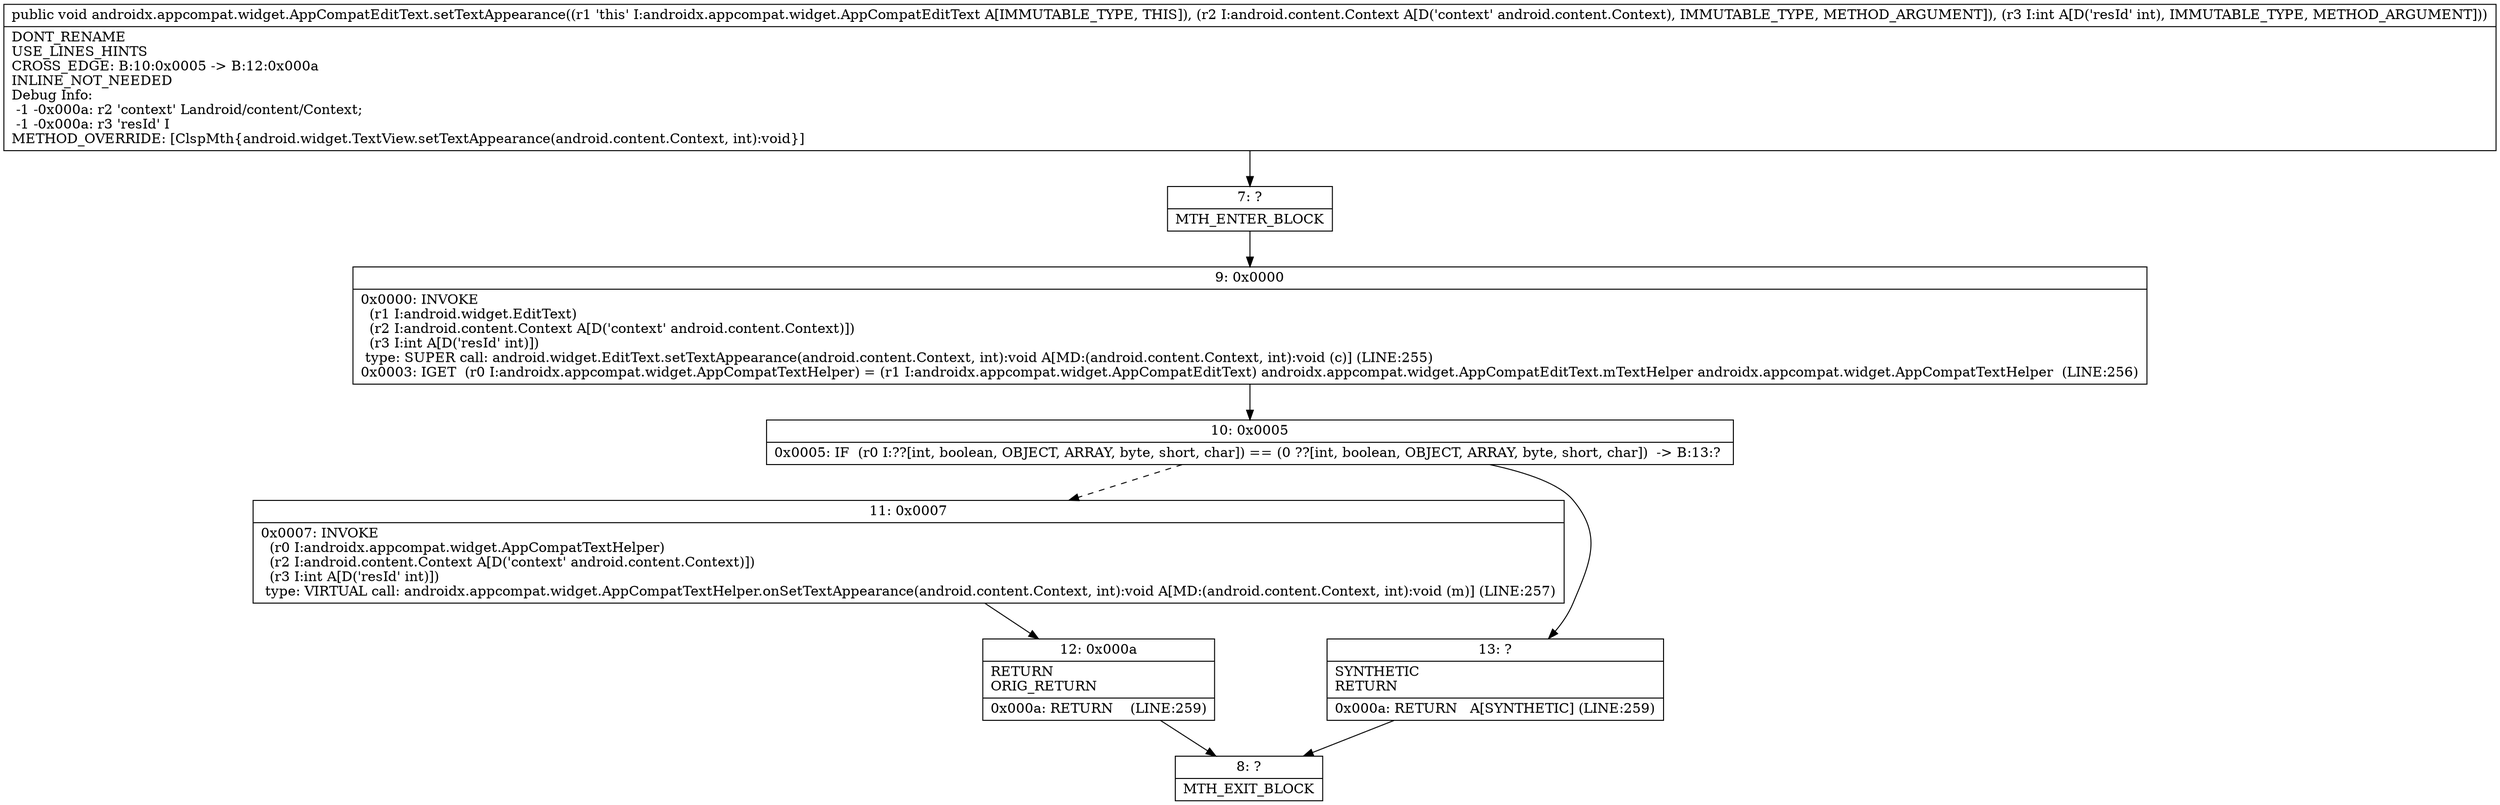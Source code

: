 digraph "CFG forandroidx.appcompat.widget.AppCompatEditText.setTextAppearance(Landroid\/content\/Context;I)V" {
Node_7 [shape=record,label="{7\:\ ?|MTH_ENTER_BLOCK\l}"];
Node_9 [shape=record,label="{9\:\ 0x0000|0x0000: INVOKE  \l  (r1 I:android.widget.EditText)\l  (r2 I:android.content.Context A[D('context' android.content.Context)])\l  (r3 I:int A[D('resId' int)])\l type: SUPER call: android.widget.EditText.setTextAppearance(android.content.Context, int):void A[MD:(android.content.Context, int):void (c)] (LINE:255)\l0x0003: IGET  (r0 I:androidx.appcompat.widget.AppCompatTextHelper) = (r1 I:androidx.appcompat.widget.AppCompatEditText) androidx.appcompat.widget.AppCompatEditText.mTextHelper androidx.appcompat.widget.AppCompatTextHelper  (LINE:256)\l}"];
Node_10 [shape=record,label="{10\:\ 0x0005|0x0005: IF  (r0 I:??[int, boolean, OBJECT, ARRAY, byte, short, char]) == (0 ??[int, boolean, OBJECT, ARRAY, byte, short, char])  \-\> B:13:? \l}"];
Node_11 [shape=record,label="{11\:\ 0x0007|0x0007: INVOKE  \l  (r0 I:androidx.appcompat.widget.AppCompatTextHelper)\l  (r2 I:android.content.Context A[D('context' android.content.Context)])\l  (r3 I:int A[D('resId' int)])\l type: VIRTUAL call: androidx.appcompat.widget.AppCompatTextHelper.onSetTextAppearance(android.content.Context, int):void A[MD:(android.content.Context, int):void (m)] (LINE:257)\l}"];
Node_12 [shape=record,label="{12\:\ 0x000a|RETURN\lORIG_RETURN\l|0x000a: RETURN    (LINE:259)\l}"];
Node_8 [shape=record,label="{8\:\ ?|MTH_EXIT_BLOCK\l}"];
Node_13 [shape=record,label="{13\:\ ?|SYNTHETIC\lRETURN\l|0x000a: RETURN   A[SYNTHETIC] (LINE:259)\l}"];
MethodNode[shape=record,label="{public void androidx.appcompat.widget.AppCompatEditText.setTextAppearance((r1 'this' I:androidx.appcompat.widget.AppCompatEditText A[IMMUTABLE_TYPE, THIS]), (r2 I:android.content.Context A[D('context' android.content.Context), IMMUTABLE_TYPE, METHOD_ARGUMENT]), (r3 I:int A[D('resId' int), IMMUTABLE_TYPE, METHOD_ARGUMENT]))  | DONT_RENAME\lUSE_LINES_HINTS\lCROSS_EDGE: B:10:0x0005 \-\> B:12:0x000a\lINLINE_NOT_NEEDED\lDebug Info:\l  \-1 \-0x000a: r2 'context' Landroid\/content\/Context;\l  \-1 \-0x000a: r3 'resId' I\lMETHOD_OVERRIDE: [ClspMth\{android.widget.TextView.setTextAppearance(android.content.Context, int):void\}]\l}"];
MethodNode -> Node_7;Node_7 -> Node_9;
Node_9 -> Node_10;
Node_10 -> Node_11[style=dashed];
Node_10 -> Node_13;
Node_11 -> Node_12;
Node_12 -> Node_8;
Node_13 -> Node_8;
}

